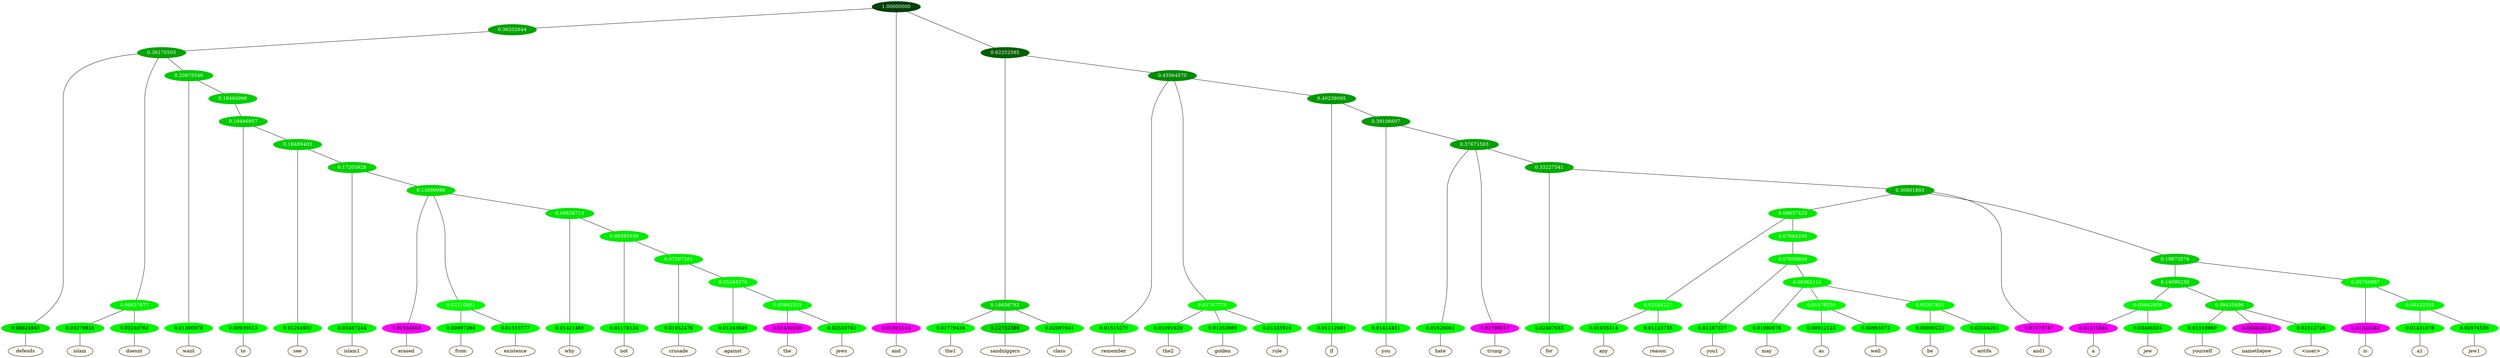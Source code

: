graph {
	node [format=png height=0.15 nodesep=0.001 ordering=out overlap=prism overlap_scaling=0.01 ranksep=0.001 ratio=0.2 style=filled width=0.15]
	{
		rank=same
		a_w_7 [label=defends color=black fillcolor=floralwhite style="filled,solid"]
		a_w_16 [label=islam color=black fillcolor=floralwhite style="filled,solid"]
		a_w_17 [label=doesnt color=black fillcolor=floralwhite style="filled,solid"]
		a_w_18 [label=want color=black fillcolor=floralwhite style="filled,solid"]
		a_w_28 [label=to color=black fillcolor=floralwhite style="filled,solid"]
		a_w_33 [label=see color=black fillcolor=floralwhite style="filled,solid"]
		a_w_37 [label=islam1 color=black fillcolor=floralwhite style="filled,solid"]
		a_w_42 [label=erased color=black fillcolor=floralwhite style="filled,solid"]
		a_w_49 [label=from color=black fillcolor=floralwhite style="filled,solid"]
		a_w_50 [label=existence color=black fillcolor=floralwhite style="filled,solid"]
		a_w_51 [label=why color=black fillcolor=floralwhite style="filled,solid"]
		a_w_60 [label=not color=black fillcolor=floralwhite style="filled,solid"]
		a_w_71 [label=crusade color=black fillcolor=floralwhite style="filled,solid"]
		a_w_76 [label=against color=black fillcolor=floralwhite style="filled,solid"]
		a_w_82 [label=the color=black fillcolor=floralwhite style="filled,solid"]
		a_w_83 [label=jews color=black fillcolor=floralwhite style="filled,solid"]
		a_w_2 [label=and color=black fillcolor=floralwhite style="filled,solid"]
		a_w_10 [label=the1 color=black fillcolor=floralwhite style="filled,solid"]
		a_w_11 [label=sandniggers color=black fillcolor=floralwhite style="filled,solid"]
		a_w_12 [label=class color=black fillcolor=floralwhite style="filled,solid"]
		a_w_13 [label=remember color=black fillcolor=floralwhite style="filled,solid"]
		a_w_20 [label=the2 color=black fillcolor=floralwhite style="filled,solid"]
		a_w_21 [label=golden color=black fillcolor=floralwhite style="filled,solid"]
		a_w_22 [label=rule color=black fillcolor=floralwhite style="filled,solid"]
		a_w_23 [label=if color=black fillcolor=floralwhite style="filled,solid"]
		a_w_26 [label=you color=black fillcolor=floralwhite style="filled,solid"]
		a_w_30 [label=hate color=black fillcolor=floralwhite style="filled,solid"]
		a_w_31 [label=trump color=black fillcolor=floralwhite style="filled,solid"]
		a_w_35 [label=for color=black fillcolor=floralwhite style="filled,solid"]
		a_w_53 [label=any color=black fillcolor=floralwhite style="filled,solid"]
		a_w_54 [label=reason color=black fillcolor=floralwhite style="filled,solid"]
		a_w_62 [label=you1 color=black fillcolor=floralwhite style="filled,solid"]
		a_w_73 [label=may color=black fillcolor=floralwhite style="filled,solid"]
		a_w_78 [label=as color=black fillcolor=floralwhite style="filled,solid"]
		a_w_79 [label=well color=black fillcolor=floralwhite style="filled,solid"]
		a_w_80 [label=be color=black fillcolor=floralwhite style="filled,solid"]
		a_w_81 [label=antifa color=black fillcolor=floralwhite style="filled,solid"]
		a_w_40 [label=and1 color=black fillcolor=floralwhite style="filled,solid"]
		a_w_64 [label=a color=black fillcolor=floralwhite style="filled,solid"]
		a_w_65 [label=jew color=black fillcolor=floralwhite style="filled,solid"]
		a_w_66 [label=yourself color=black fillcolor=floralwhite style="filled,solid"]
		a_w_67 [label=namethejew color=black fillcolor=floralwhite style="filled,solid"]
		a_w_68 [label="\<user\>" color=black fillcolor=floralwhite style="filled,solid"]
		a_w_58 [label=is color=black fillcolor=floralwhite style="filled,solid"]
		a_w_69 [label=a1 color=black fillcolor=floralwhite style="filled,solid"]
		a_w_70 [label=jew1 color=black fillcolor=floralwhite style="filled,solid"]
	}
	a_n_7 -- a_w_7
	a_n_16 -- a_w_16
	a_n_17 -- a_w_17
	a_n_18 -- a_w_18
	a_n_28 -- a_w_28
	a_n_33 -- a_w_33
	a_n_37 -- a_w_37
	a_n_42 -- a_w_42
	a_n_49 -- a_w_49
	a_n_50 -- a_w_50
	a_n_51 -- a_w_51
	a_n_60 -- a_w_60
	a_n_71 -- a_w_71
	a_n_76 -- a_w_76
	a_n_82 -- a_w_82
	a_n_83 -- a_w_83
	a_n_2 -- a_w_2
	a_n_10 -- a_w_10
	a_n_11 -- a_w_11
	a_n_12 -- a_w_12
	a_n_13 -- a_w_13
	a_n_20 -- a_w_20
	a_n_21 -- a_w_21
	a_n_22 -- a_w_22
	a_n_23 -- a_w_23
	a_n_26 -- a_w_26
	a_n_30 -- a_w_30
	a_n_31 -- a_w_31
	a_n_35 -- a_w_35
	a_n_53 -- a_w_53
	a_n_54 -- a_w_54
	a_n_62 -- a_w_62
	a_n_73 -- a_w_73
	a_n_78 -- a_w_78
	a_n_79 -- a_w_79
	a_n_80 -- a_w_80
	a_n_81 -- a_w_81
	a_n_40 -- a_w_40
	a_n_64 -- a_w_64
	a_n_65 -- a_w_65
	a_n_66 -- a_w_66
	a_n_67 -- a_w_67
	a_n_68 -- a_w_68
	a_n_58 -- a_w_58
	a_n_69 -- a_w_69
	a_n_70 -- a_w_70
	{
		rank=same
		a_n_7 [label=0.08624945 color="0.334 1.000 0.914" fontcolor=black]
		a_n_16 [label=0.03379816 color="0.334 1.000 0.966" fontcolor=black]
		a_n_17 [label=0.03240761 color="0.334 1.000 0.968" fontcolor=black]
		a_n_18 [label=0.01390978 color="0.334 1.000 0.986" fontcolor=black]
		a_n_28 [label=0.00939513 color="0.334 1.000 0.991" fontcolor=black]
		a_n_33 [label=0.01264932 color="0.334 1.000 0.987" fontcolor=black]
		a_n_37 [label=0.03487244 color="0.334 1.000 0.965" fontcolor=black]
		a_n_42 [label=0.01554663 color="0.835 1.000 0.984" fontcolor=black]
		a_n_49 [label=0.00997294 color="0.334 1.000 0.990" fontcolor=black]
		a_n_50 [label=0.01310777 color="0.334 1.000 0.987" fontcolor=black]
		a_n_51 [label=0.01421468 color="0.334 1.000 0.986" fontcolor=black]
		a_n_60 [label=0.01178134 color="0.334 1.000 0.988" fontcolor=black]
		a_n_71 [label=0.01952476 color="0.334 1.000 0.980" fontcolor=black]
		a_n_76 [label=0.01243649 color="0.334 1.000 0.988" fontcolor=black]
		a_n_82 [label=0.01450160 color="0.835 1.000 0.985" fontcolor=black]
		a_n_83 [label=0.02533742 color="0.334 1.000 0.975" fontcolor=black]
		a_n_2 [label=0.01501514 color="0.835 1.000 0.985" fontcolor=black]
		a_n_10 [label=0.01779434 color="0.334 1.000 0.982" fontcolor=black]
		a_n_11 [label=0.12752389 color="0.334 1.000 0.872" fontcolor=black]
		a_n_12 [label=0.02097641 color="0.334 1.000 0.979" fontcolor=black]
		a_n_13 [label=0.01515270 color="0.334 1.000 0.985" fontcolor=black]
		a_n_20 [label=0.01091829 color="0.334 1.000 0.989" fontcolor=black]
		a_n_21 [label=0.01353985 color="0.334 1.000 0.986" fontcolor=black]
		a_n_22 [label=0.01335910 color="0.334 1.000 0.987" fontcolor=black]
		a_n_23 [label=0.01112081 color="0.334 1.000 0.989" fontcolor=black]
		a_n_26 [label=0.01414451 color="0.334 1.000 0.986" fontcolor=black]
		a_n_30 [label=0.01626061 color="0.334 1.000 0.984" fontcolor=black]
		a_n_31 [label=0.02799017 color="0.835 1.000 0.972" fontcolor=black]
		a_n_35 [label=0.02407033 color="0.334 1.000 0.976" fontcolor=black]
		a_n_53 [label=0.01035314 color="0.334 1.000 0.990" fontcolor=black]
		a_n_54 [label=0.01123735 color="0.334 1.000 0.989" fontcolor=black]
		a_n_62 [label=0.01287327 color="0.334 1.000 0.987" fontcolor=black]
		a_n_73 [label=0.01080676 color="0.334 1.000 0.989" fontcolor=black]
		a_n_78 [label=0.00912123 color="0.334 1.000 0.991" fontcolor=black]
		a_n_79 [label=0.00965572 color="0.334 1.000 0.990" fontcolor=black]
		a_n_80 [label=0.00890222 color="0.334 1.000 0.991" fontcolor=black]
		a_n_81 [label=0.02504201 color="0.334 1.000 0.975" fontcolor=black]
		a_n_40 [label=0.01073747 color="0.835 1.000 0.989" fontcolor=black]
		a_n_64 [label=0.01215346 color="0.835 1.000 0.988" fontcolor=black]
		a_n_65 [label=0.03406551 color="0.334 1.000 0.966" fontcolor=black]
		a_n_66 [label=0.01518960 color="0.334 1.000 0.985" fontcolor=black]
		a_n_67 [label=0.05402812 color="0.835 1.000 0.946" fontcolor=black]
		a_n_68 [label=0.02512726 color="0.334 1.000 0.975" fontcolor=black]
		a_n_58 [label=0.01332482 color="0.835 1.000 0.987" fontcolor=black]
		a_n_69 [label=0.01431078 color="0.334 1.000 0.986" fontcolor=black]
		a_n_70 [label=0.02974536 color="0.334 1.000 0.970" fontcolor=black]
	}
	a_n_0 [label=1.00000000 color="0.334 1.000 0.250" fontcolor=grey99]
	a_n_1 [label=0.36202644 color="0.334 1.000 0.638" fontcolor=grey99]
	a_n_0 -- a_n_1
	a_n_0 -- a_n_2
	a_n_3 [label=0.62252585 color="0.334 1.000 0.377" fontcolor=grey99]
	a_n_0 -- a_n_3
	a_n_4 [label=0.36170503 color="0.334 1.000 0.638" fontcolor=grey99]
	a_n_1 -- a_n_4
	a_n_5 [label=0.16656792 color="0.334 1.000 0.833" fontcolor=grey99]
	a_n_3 -- a_n_5
	a_n_6 [label=0.45564570 color="0.334 1.000 0.544" fontcolor=grey99]
	a_n_3 -- a_n_6
	a_n_4 -- a_n_7
	a_n_8 [label=0.06637877 color="0.334 1.000 0.934" fontcolor=grey99]
	a_n_4 -- a_n_8
	a_n_9 [label=0.20875540 color="0.334 1.000 0.791" fontcolor=grey99]
	a_n_4 -- a_n_9
	a_n_5 -- a_n_10
	a_n_5 -- a_n_11
	a_n_5 -- a_n_12
	a_n_6 -- a_n_13
	a_n_14 [label=0.03787778 color="0.334 1.000 0.962" fontcolor=grey99]
	a_n_6 -- a_n_14
	a_n_15 [label=0.40239095 color="0.334 1.000 0.598" fontcolor=grey99]
	a_n_6 -- a_n_15
	a_n_8 -- a_n_16
	a_n_8 -- a_n_17
	a_n_9 -- a_n_18
	a_n_19 [label=0.19464998 color="0.334 1.000 0.805" fontcolor=grey99]
	a_n_9 -- a_n_19
	a_n_14 -- a_n_20
	a_n_14 -- a_n_21
	a_n_14 -- a_n_22
	a_n_15 -- a_n_23
	a_n_24 [label=0.39106607 color="0.334 1.000 0.609" fontcolor=grey99]
	a_n_15 -- a_n_24
	a_n_25 [label=0.19446957 color="0.334 1.000 0.806" fontcolor=grey99]
	a_n_19 -- a_n_25
	a_n_24 -- a_n_26
	a_n_27 [label=0.37671593 color="0.334 1.000 0.623" fontcolor=grey99]
	a_n_24 -- a_n_27
	a_n_25 -- a_n_28
	a_n_29 [label=0.18489403 color="0.334 1.000 0.815" fontcolor=grey99]
	a_n_25 -- a_n_29
	a_n_27 -- a_n_30
	a_n_27 -- a_n_31
	a_n_32 [label=0.33227541 color="0.334 1.000 0.668" fontcolor=grey99]
	a_n_27 -- a_n_32
	a_n_29 -- a_n_33
	a_n_34 [label=0.17205928 color="0.334 1.000 0.828" fontcolor=grey99]
	a_n_29 -- a_n_34
	a_n_32 -- a_n_35
	a_n_36 [label=0.30801803 color="0.334 1.000 0.692" fontcolor=grey99]
	a_n_32 -- a_n_36
	a_n_34 -- a_n_37
	a_n_38 [label=0.13699980 color="0.334 1.000 0.863" fontcolor=grey99]
	a_n_34 -- a_n_38
	a_n_39 [label=0.09837423 color="0.334 1.000 0.902" fontcolor=grey99]
	a_n_36 -- a_n_39
	a_n_36 -- a_n_40
	a_n_41 [label=0.19873576 color="0.334 1.000 0.801" fontcolor=grey99]
	a_n_36 -- a_n_41
	a_n_38 -- a_n_42
	a_n_43 [label=0.02310491 color="0.334 1.000 0.977" fontcolor=grey99]
	a_n_38 -- a_n_43
	a_n_44 [label=0.09826713 color="0.334 1.000 0.902" fontcolor=grey99]
	a_n_38 -- a_n_44
	a_n_45 [label=0.02164227 color="0.334 1.000 0.978" fontcolor=grey99]
	a_n_39 -- a_n_45
	a_n_46 [label=0.07664230 color="0.334 1.000 0.923" fontcolor=grey99]
	a_n_39 -- a_n_46
	a_n_47 [label=0.14090250 color="0.334 1.000 0.859" fontcolor=grey99]
	a_n_41 -- a_n_47
	a_n_48 [label=0.05766987 color="0.334 1.000 0.942" fontcolor=grey99]
	a_n_41 -- a_n_48
	a_n_43 -- a_n_49
	a_n_43 -- a_n_50
	a_n_44 -- a_n_51
	a_n_52 [label=0.08395539 color="0.334 1.000 0.916" fontcolor=grey99]
	a_n_44 -- a_n_52
	a_n_45 -- a_n_53
	a_n_45 -- a_n_54
	a_n_55 [label=0.07656834 color="0.334 1.000 0.923" fontcolor=grey99]
	a_n_46 -- a_n_55
	a_n_56 [label=0.04642859 color="0.334 1.000 0.954" fontcolor=grey99]
	a_n_47 -- a_n_56
	a_n_57 [label=0.09435696 color="0.334 1.000 0.906" fontcolor=grey99]
	a_n_47 -- a_n_57
	a_n_48 -- a_n_58
	a_n_59 [label=0.04422355 color="0.334 1.000 0.956" fontcolor=grey99]
	a_n_48 -- a_n_59
	a_n_52 -- a_n_60
	a_n_61 [label=0.07207261 color="0.334 1.000 0.928" fontcolor=grey99]
	a_n_52 -- a_n_61
	a_n_55 -- a_n_62
	a_n_63 [label=0.06362111 color="0.334 1.000 0.936" fontcolor=grey99]
	a_n_55 -- a_n_63
	a_n_56 -- a_n_64
	a_n_56 -- a_n_65
	a_n_57 -- a_n_66
	a_n_57 -- a_n_67
	a_n_57 -- a_n_68
	a_n_59 -- a_n_69
	a_n_59 -- a_n_70
	a_n_61 -- a_n_71
	a_n_72 [label=0.05244576 color="0.334 1.000 0.948" fontcolor=grey99]
	a_n_61 -- a_n_72
	a_n_63 -- a_n_73
	a_n_74 [label=0.01879250 color="0.334 1.000 0.981" fontcolor=grey99]
	a_n_63 -- a_n_74
	a_n_75 [label=0.03397851 color="0.334 1.000 0.966" fontcolor=grey99]
	a_n_63 -- a_n_75
	a_n_72 -- a_n_76
	a_n_77 [label=0.03992515 color="0.334 1.000 0.960" fontcolor=grey99]
	a_n_72 -- a_n_77
	a_n_74 -- a_n_78
	a_n_74 -- a_n_79
	a_n_75 -- a_n_80
	a_n_75 -- a_n_81
	a_n_77 -- a_n_82
	a_n_77 -- a_n_83
}
